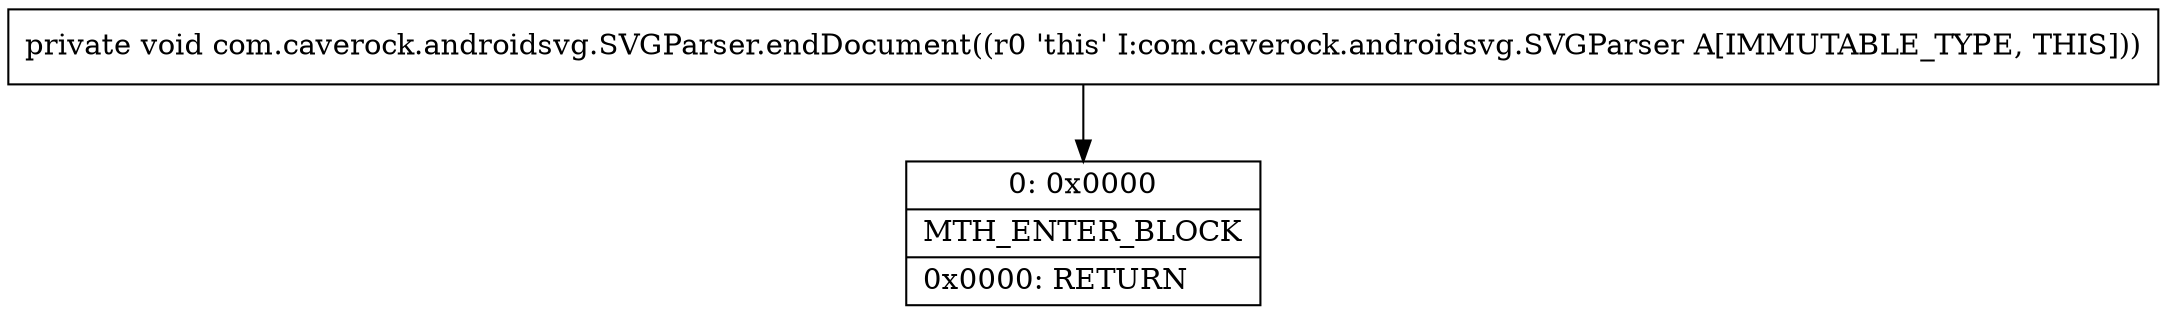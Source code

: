 digraph "CFG forcom.caverock.androidsvg.SVGParser.endDocument()V" {
Node_0 [shape=record,label="{0\:\ 0x0000|MTH_ENTER_BLOCK\l|0x0000: RETURN   \l}"];
MethodNode[shape=record,label="{private void com.caverock.androidsvg.SVGParser.endDocument((r0 'this' I:com.caverock.androidsvg.SVGParser A[IMMUTABLE_TYPE, THIS])) }"];
MethodNode -> Node_0;
}

